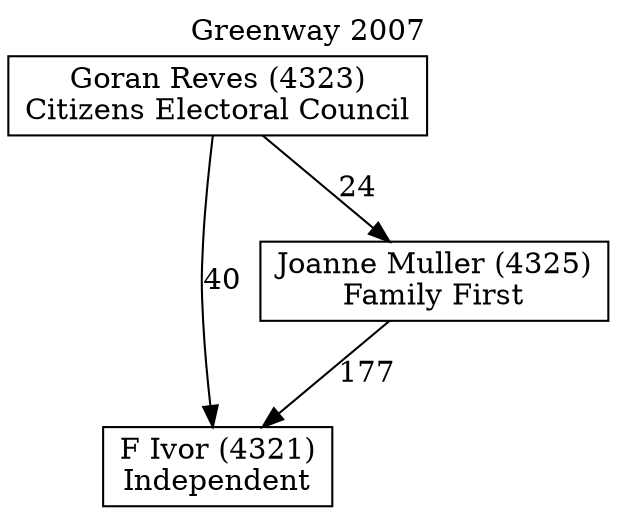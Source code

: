// House preference flow
digraph "F Ivor (4321)_Greenway_2007" {
	graph [label="Greenway 2007" labelloc=t mclimit=10]
	node [shape=box]
	"F Ivor (4321)" [label="F Ivor (4321)
Independent"]
	"Goran Reves (4323)" [label="Goran Reves (4323)
Citizens Electoral Council"]
	"Joanne Muller (4325)" [label="Joanne Muller (4325)
Family First"]
	"Goran Reves (4323)" -> "F Ivor (4321)" [label=40]
	"Goran Reves (4323)" -> "Joanne Muller (4325)" [label=24]
	"Joanne Muller (4325)" -> "F Ivor (4321)" [label=177]
}

